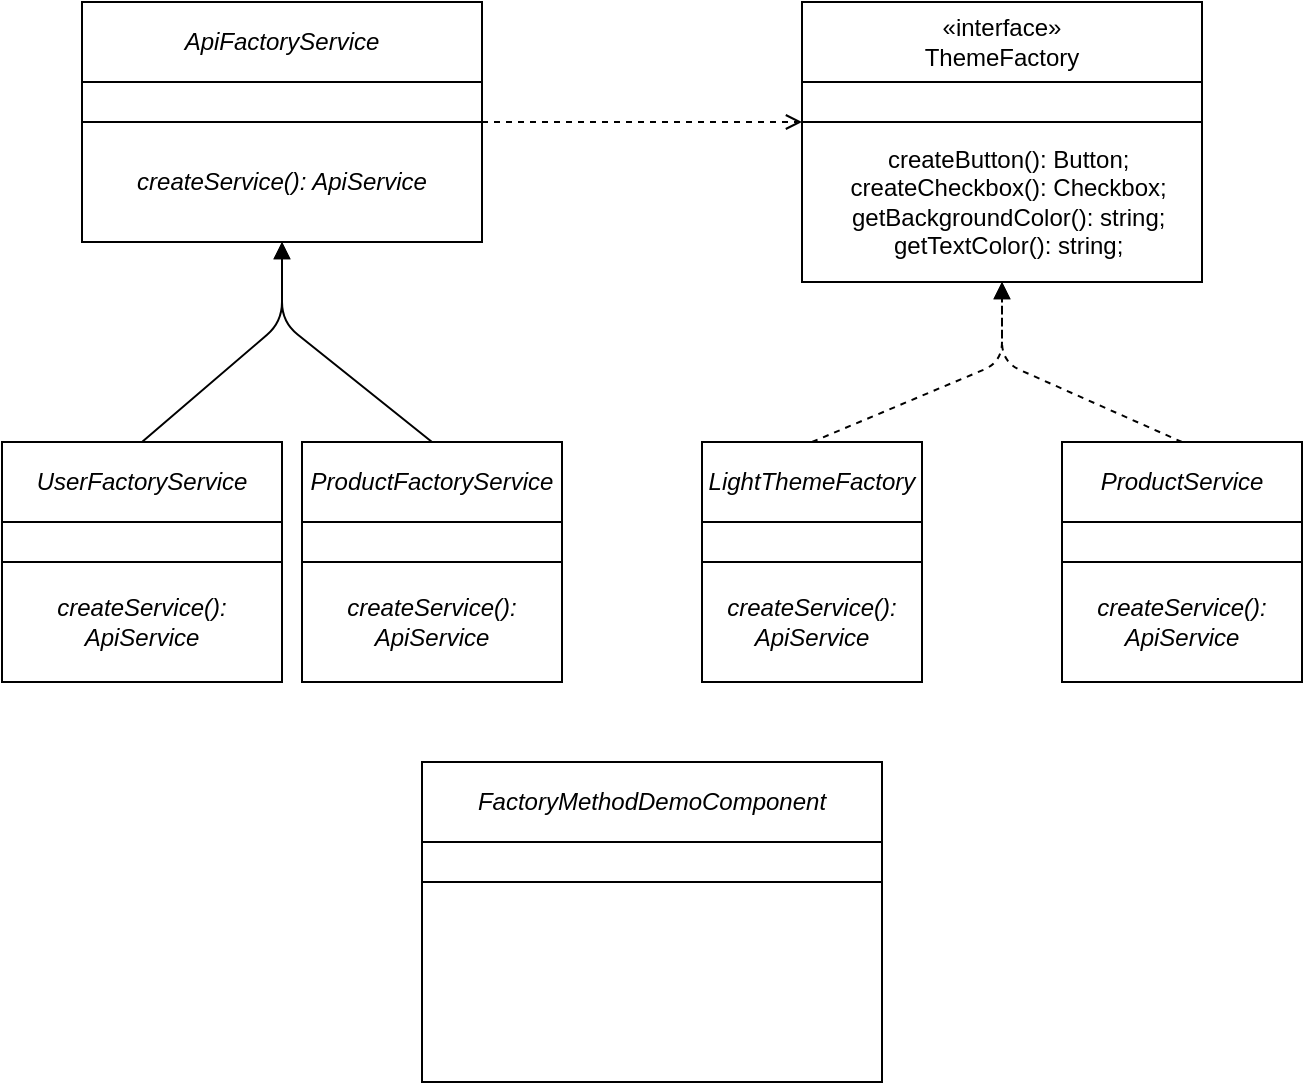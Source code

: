 <mxfile>
    <diagram id="s_qmEPPJ463J-enkpRBm" name="Page-1">
        <mxGraphModel dx="1708" dy="656" grid="1" gridSize="10" guides="1" tooltips="1" connect="1" arrows="1" fold="1" page="1" pageScale="1" pageWidth="850" pageHeight="1100" math="0" shadow="0">
            <root>
                <mxCell id="0"/>
                <mxCell id="1" parent="0"/>
                <mxCell id="13" value="&lt;font&gt;&lt;span style=&quot;font-weight: 400;&quot;&gt;«interface»&lt;/span&gt;&lt;br style=&quot;scrollbar-color: light-dark(#e2e2e2, #4b4b4b)&lt;br/&gt;&#x9;&#x9;&#x9;&#x9;&#x9;light-dark(#fbfbfb, var(--dark-panel-color)); font-weight: 400;&quot;&gt;&lt;span style=&quot;font-weight: 400;&quot;&gt;ThemeFactory&lt;/span&gt;&lt;/font&gt;" style="swimlane;whiteSpace=wrap;html=1;strokeColor=light-dark(#000000,#FFFFFF);startSize=40;labelBackgroundColor=none;fontColor=default;" parent="1" vertex="1">
                    <mxGeometry x="240" y="80" width="200" height="140" as="geometry"/>
                </mxCell>
                <mxCell id="14" value="" style="rounded=0;whiteSpace=wrap;html=1;" parent="13" vertex="1">
                    <mxGeometry y="40" width="200" height="20" as="geometry"/>
                </mxCell>
                <mxCell id="15" value="&lt;div&gt;&amp;nbsp; createButton(): Button;&lt;/div&gt;&lt;div&gt;&amp;nbsp; createCheckbox(): Checkbox;&lt;/div&gt;&lt;div&gt;&amp;nbsp; getBackgroundColor(): string;&lt;/div&gt;&lt;div&gt;&amp;nbsp; getTextColor(): string;&lt;/div&gt;" style="rounded=0;whiteSpace=wrap;html=1;fontColor=default;" parent="13" vertex="1">
                    <mxGeometry y="60" width="200" height="80" as="geometry"/>
                </mxCell>
                <mxCell id="16" value="&lt;font&gt;&lt;i&gt;&lt;span style=&quot;font-weight: 400;&quot;&gt;ApiFactoryService&lt;/span&gt;&lt;/i&gt;&lt;/font&gt;" style="swimlane;whiteSpace=wrap;html=1;strokeColor=light-dark(#000000,#FFFFFF);startSize=40;labelBackgroundColor=none;fontColor=default;" parent="1" vertex="1">
                    <mxGeometry x="-120" y="80" width="200" height="120" as="geometry"/>
                </mxCell>
                <mxCell id="17" value="" style="rounded=0;whiteSpace=wrap;html=1;" parent="16" vertex="1">
                    <mxGeometry y="40" width="200" height="20" as="geometry"/>
                </mxCell>
                <mxCell id="18" value="createService(): ApiService" style="rounded=0;whiteSpace=wrap;html=1;fontColor=default;fontStyle=2" parent="16" vertex="1">
                    <mxGeometry y="60" width="200" height="60" as="geometry"/>
                </mxCell>
                <mxCell id="19" value="" style="endArrow=block;html=1;entryX=0.5;entryY=1;entryDx=0;entryDy=0;dashed=1;endFill=1;exitX=0.5;exitY=0;exitDx=0;exitDy=0;" parent="1" source="22" target="15" edge="1">
                    <mxGeometry width="50" height="50" relative="1" as="geometry">
                        <mxPoint x="340" y="270" as="sourcePoint"/>
                        <mxPoint x="350" y="270" as="targetPoint"/>
                        <Array as="points">
                            <mxPoint x="340" y="260"/>
                        </Array>
                    </mxGeometry>
                </mxCell>
                <mxCell id="20" value="" style="endArrow=open;html=1;entryX=0;entryY=0;entryDx=0;entryDy=0;dashed=1;endFill=0;exitX=1;exitY=0;exitDx=0;exitDy=0;" parent="1" source="18" target="15" edge="1">
                    <mxGeometry width="50" height="50" relative="1" as="geometry">
                        <mxPoint x="180" y="330" as="sourcePoint"/>
                        <mxPoint x="180" y="210" as="targetPoint"/>
                    </mxGeometry>
                </mxCell>
                <mxCell id="22" value="&lt;span style=&quot;font-weight: 400;&quot;&gt;&lt;i&gt;LightThemeFactory&lt;/i&gt;&lt;/span&gt;" style="swimlane;whiteSpace=wrap;html=1;strokeColor=light-dark(#000000,#FFFFFF);startSize=40;labelBackgroundColor=none;fontColor=default;" parent="1" vertex="1">
                    <mxGeometry x="190" y="300" width="110" height="120" as="geometry"/>
                </mxCell>
                <mxCell id="23" value="" style="rounded=0;whiteSpace=wrap;html=1;" parent="22" vertex="1">
                    <mxGeometry y="40" width="110" height="20" as="geometry"/>
                </mxCell>
                <mxCell id="24" value="createService(): ApiService" style="rounded=0;whiteSpace=wrap;html=1;fontColor=default;fontStyle=2" parent="22" vertex="1">
                    <mxGeometry y="60" width="110" height="60" as="geometry"/>
                </mxCell>
                <mxCell id="25" value="&lt;font&gt;&lt;i&gt;&lt;span style=&quot;font-weight: 400;&quot;&gt;ProductService&lt;/span&gt;&lt;/i&gt;&lt;/font&gt;" style="swimlane;whiteSpace=wrap;html=1;strokeColor=light-dark(#000000,#FFFFFF);startSize=40;labelBackgroundColor=none;fontColor=default;" parent="1" vertex="1">
                    <mxGeometry x="370" y="300" width="120" height="120" as="geometry"/>
                </mxCell>
                <mxCell id="26" value="" style="rounded=0;whiteSpace=wrap;html=1;" parent="25" vertex="1">
                    <mxGeometry y="40" width="120" height="20" as="geometry"/>
                </mxCell>
                <mxCell id="27" value="createService(): ApiService" style="rounded=0;whiteSpace=wrap;html=1;fontColor=default;fontStyle=2" parent="25" vertex="1">
                    <mxGeometry y="60" width="120" height="60" as="geometry"/>
                </mxCell>
                <mxCell id="28" value="&lt;font&gt;&lt;i&gt;&lt;span style=&quot;font-weight: 400;&quot;&gt;ProductFactoryService&lt;/span&gt;&lt;/i&gt;&lt;/font&gt;" style="swimlane;whiteSpace=wrap;html=1;strokeColor=light-dark(#000000,#FFFFFF);startSize=40;labelBackgroundColor=none;fontColor=default;" parent="1" vertex="1">
                    <mxGeometry x="-10" y="300" width="130" height="120" as="geometry"/>
                </mxCell>
                <mxCell id="29" value="" style="rounded=0;whiteSpace=wrap;html=1;" parent="28" vertex="1">
                    <mxGeometry y="40" width="130" height="20" as="geometry"/>
                </mxCell>
                <mxCell id="30" value="createService(): ApiService" style="rounded=0;whiteSpace=wrap;html=1;fontColor=default;fontStyle=2" parent="28" vertex="1">
                    <mxGeometry y="60" width="130" height="60" as="geometry"/>
                </mxCell>
                <mxCell id="31" value="&lt;font&gt;&lt;i&gt;&lt;span style=&quot;font-weight: 400;&quot;&gt;UserFactoryService&lt;/span&gt;&lt;/i&gt;&lt;/font&gt;" style="swimlane;whiteSpace=wrap;html=1;strokeColor=light-dark(#000000,#FFFFFF);startSize=40;labelBackgroundColor=none;fontColor=default;" parent="1" vertex="1">
                    <mxGeometry x="-160" y="300" width="140" height="120" as="geometry"/>
                </mxCell>
                <mxCell id="32" value="" style="rounded=0;whiteSpace=wrap;html=1;" parent="31" vertex="1">
                    <mxGeometry y="40" width="140" height="20" as="geometry"/>
                </mxCell>
                <mxCell id="33" value="createService(): ApiService" style="rounded=0;whiteSpace=wrap;html=1;fontColor=default;fontStyle=2" parent="31" vertex="1">
                    <mxGeometry y="60" width="140" height="60" as="geometry"/>
                </mxCell>
                <mxCell id="34" value="" style="endArrow=block;html=1;entryX=0.5;entryY=1;entryDx=0;entryDy=0;endFill=1;exitX=0.5;exitY=0;exitDx=0;exitDy=0;" parent="1" source="31" target="18" edge="1">
                    <mxGeometry width="50" height="50" relative="1" as="geometry">
                        <mxPoint x="-20.83" y="280" as="sourcePoint"/>
                        <mxPoint x="-20.83" y="210" as="targetPoint"/>
                        <Array as="points">
                            <mxPoint x="-20" y="240"/>
                        </Array>
                    </mxGeometry>
                </mxCell>
                <mxCell id="35" value="" style="endArrow=block;html=1;entryX=0.5;entryY=1;entryDx=0;entryDy=0;endFill=1;exitX=0.5;exitY=0;exitDx=0;exitDy=0;" parent="1" source="28" target="18" edge="1">
                    <mxGeometry width="50" height="50" relative="1" as="geometry">
                        <mxPoint x="-80" y="310" as="sourcePoint"/>
                        <mxPoint x="-10" y="210" as="targetPoint"/>
                        <Array as="points">
                            <mxPoint x="-20" y="240"/>
                        </Array>
                    </mxGeometry>
                </mxCell>
                <mxCell id="36" value="" style="endArrow=block;html=1;entryX=0.5;entryY=1;entryDx=0;entryDy=0;dashed=1;endFill=1;exitX=0.5;exitY=0;exitDx=0;exitDy=0;" parent="1" source="25" target="13" edge="1">
                    <mxGeometry width="50" height="50" relative="1" as="geometry">
                        <mxPoint x="255" y="310" as="sourcePoint"/>
                        <mxPoint x="350" y="210" as="targetPoint"/>
                        <Array as="points">
                            <mxPoint x="340" y="260"/>
                        </Array>
                    </mxGeometry>
                </mxCell>
                <mxCell id="38" value="&lt;span style=&quot;font-weight: 400;&quot;&gt;&lt;i&gt;FactoryMethodDemoComponent&lt;/i&gt;&lt;/span&gt;" style="swimlane;whiteSpace=wrap;html=1;strokeColor=light-dark(#000000,#FFFFFF);startSize=40;labelBackgroundColor=none;fontColor=default;" parent="1" vertex="1">
                    <mxGeometry x="50" y="460" width="230" height="160" as="geometry"/>
                </mxCell>
                <mxCell id="39" value="" style="rounded=0;whiteSpace=wrap;html=1;" parent="38" vertex="1">
                    <mxGeometry y="40" width="230" height="20" as="geometry"/>
                </mxCell>
                <mxCell id="40" value="&lt;div&gt;&lt;font&gt;- userFactory: UserFactoryService&lt;/font&gt;&lt;/div&gt;&lt;div&gt;&lt;font&gt;- productFactory: ProductFactoryService&lt;/font&gt;&lt;/div&gt;&lt;div&gt;&lt;font&gt;+ loadUserData()&lt;/font&gt;&lt;/div&gt;&lt;div&gt;&lt;font&gt;+ loadProductData()&lt;/font&gt;&lt;/div&gt;" style="rounded=0;whiteSpace=wrap;html=1;fontColor=#FFFFFF;fontStyle=2;align=left;" parent="38" vertex="1">
                    <mxGeometry y="60" width="230" height="100" as="geometry"/>
                </mxCell>
            </root>
        </mxGraphModel>
    </diagram>
</mxfile>